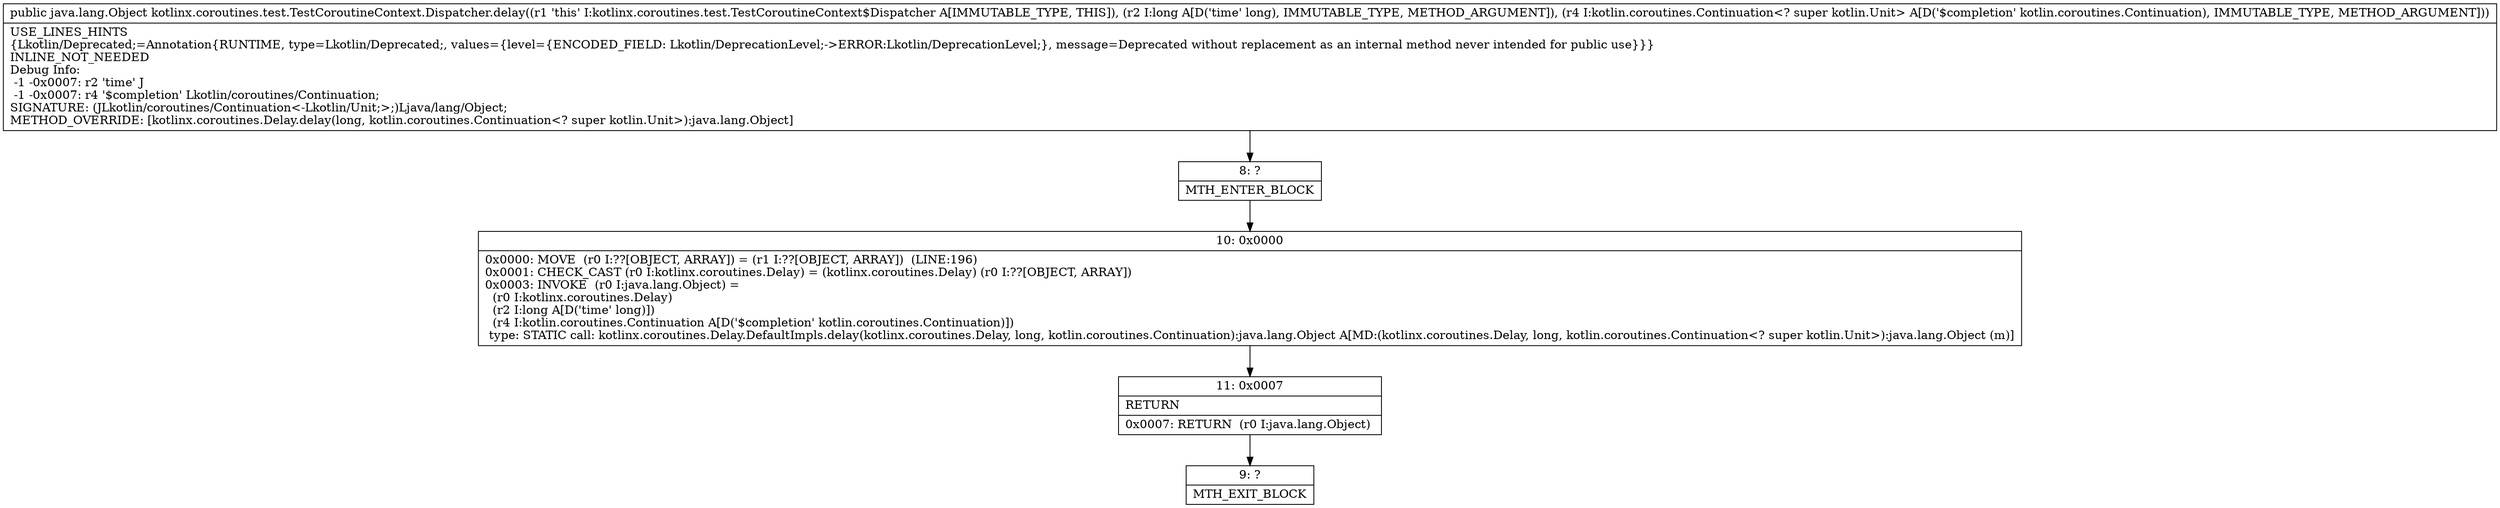 digraph "CFG forkotlinx.coroutines.test.TestCoroutineContext.Dispatcher.delay(JLkotlin\/coroutines\/Continuation;)Ljava\/lang\/Object;" {
Node_8 [shape=record,label="{8\:\ ?|MTH_ENTER_BLOCK\l}"];
Node_10 [shape=record,label="{10\:\ 0x0000|0x0000: MOVE  (r0 I:??[OBJECT, ARRAY]) = (r1 I:??[OBJECT, ARRAY])  (LINE:196)\l0x0001: CHECK_CAST (r0 I:kotlinx.coroutines.Delay) = (kotlinx.coroutines.Delay) (r0 I:??[OBJECT, ARRAY]) \l0x0003: INVOKE  (r0 I:java.lang.Object) = \l  (r0 I:kotlinx.coroutines.Delay)\l  (r2 I:long A[D('time' long)])\l  (r4 I:kotlin.coroutines.Continuation A[D('$completion' kotlin.coroutines.Continuation)])\l type: STATIC call: kotlinx.coroutines.Delay.DefaultImpls.delay(kotlinx.coroutines.Delay, long, kotlin.coroutines.Continuation):java.lang.Object A[MD:(kotlinx.coroutines.Delay, long, kotlin.coroutines.Continuation\<? super kotlin.Unit\>):java.lang.Object (m)]\l}"];
Node_11 [shape=record,label="{11\:\ 0x0007|RETURN\l|0x0007: RETURN  (r0 I:java.lang.Object) \l}"];
Node_9 [shape=record,label="{9\:\ ?|MTH_EXIT_BLOCK\l}"];
MethodNode[shape=record,label="{public java.lang.Object kotlinx.coroutines.test.TestCoroutineContext.Dispatcher.delay((r1 'this' I:kotlinx.coroutines.test.TestCoroutineContext$Dispatcher A[IMMUTABLE_TYPE, THIS]), (r2 I:long A[D('time' long), IMMUTABLE_TYPE, METHOD_ARGUMENT]), (r4 I:kotlin.coroutines.Continuation\<? super kotlin.Unit\> A[D('$completion' kotlin.coroutines.Continuation), IMMUTABLE_TYPE, METHOD_ARGUMENT]))  | USE_LINES_HINTS\l\{Lkotlin\/Deprecated;=Annotation\{RUNTIME, type=Lkotlin\/Deprecated;, values=\{level=\{ENCODED_FIELD: Lkotlin\/DeprecationLevel;\-\>ERROR:Lkotlin\/DeprecationLevel;\}, message=Deprecated without replacement as an internal method never intended for public use\}\}\}\lINLINE_NOT_NEEDED\lDebug Info:\l  \-1 \-0x0007: r2 'time' J\l  \-1 \-0x0007: r4 '$completion' Lkotlin\/coroutines\/Continuation;\lSIGNATURE: (JLkotlin\/coroutines\/Continuation\<\-Lkotlin\/Unit;\>;)Ljava\/lang\/Object;\lMETHOD_OVERRIDE: [kotlinx.coroutines.Delay.delay(long, kotlin.coroutines.Continuation\<? super kotlin.Unit\>):java.lang.Object]\l}"];
MethodNode -> Node_8;Node_8 -> Node_10;
Node_10 -> Node_11;
Node_11 -> Node_9;
}

